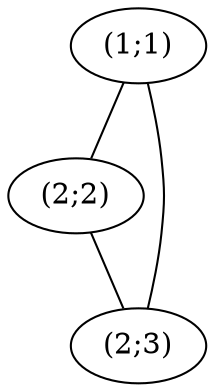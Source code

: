 strict graph {
 "(1;1)";
 "(1;1)" -- "(2;2)";
 "(1;1)" -- "(2;3)";
 "(2;2)";
 "(2;2)" -- "(1;1)";
 "(2;2)" -- "(2;3)";
 "(2;3)";
 "(2;3)" -- "(1;1)";
 "(2;3)" -- "(2;2)";
}